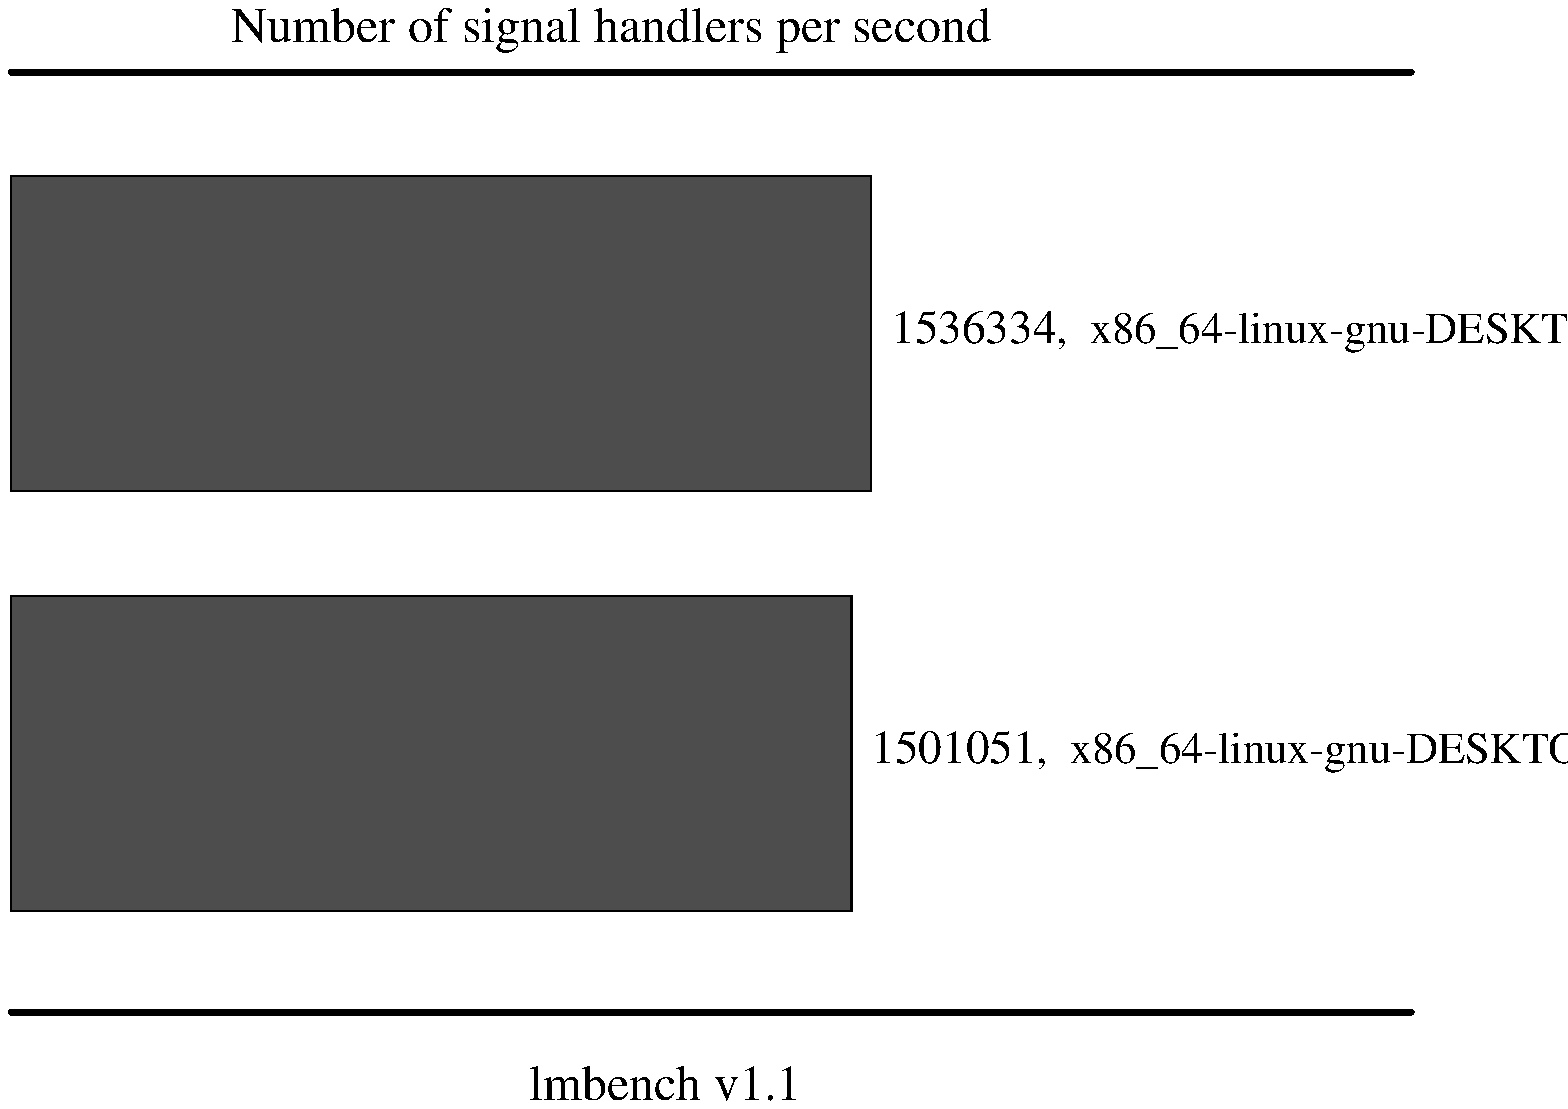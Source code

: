.sp .75i
.po .23i
.ft R
.ps 16
.vs 21
.ce 100
\s+2Number of signal handlers per second\s0
.ce 0
.vs 
.PS
.ps 16
.vs 11
[
# Variables, tweek these.
	fillval = .12		# default fill value boxes
	xsize = 4.3		# width of the graph
	ysize = 4.2		# height of the graph
	n = 2
	boxpercent = 75 / 100
	gap = xsize / n * (1 - boxpercent)
	maxdata = 1536334
	yscale = ysize / maxdata
	xscale = xsize / maxdata

# Draw the graph borders 
	O:	box invis ht ysize wid xsize
boxht = ysize / n * boxpercent
box fill .7 wid 1536334 * xscale with .nw at O.nw - (0, gap /2 + 0 * (ysize/n))
"\s+11536334\s0,  x86_64-linux-gnu-DESKTOP-1DB3BLM Linux 5.10.102.1,\  \s+10.6509\ usecs\s0" ljust at last box.e + .1,0
box fill .7 wid 1501051 * xscale with .nw at O.nw - (0, gap /2 + 1 * (ysize/n))
"\s+11501051\s0,  x86_64-linux-gnu-DESKTOP-1DB3BLM Linux 5.10.102.1,\  \s+10.6662\ usecs\s0" ljust at last box.e + .1,0
]
box invis wid last [].wid + .5 ht last [].ht + .5 with .nw at last [].nw + (-.25, .25)
move to last [].nw + 0,.25
line thick 2 right 7
move to last [].sw - 0,.25
line thick 2 right 7
.PE
.ft
.ps
.vs
.po
.po .5i
.ft R
.ps 16
.vs 21
.sp .5
.ce 100
\s+2lmbench v1.1\s0
.po
.ft
.ps
.vs
.ce 0
